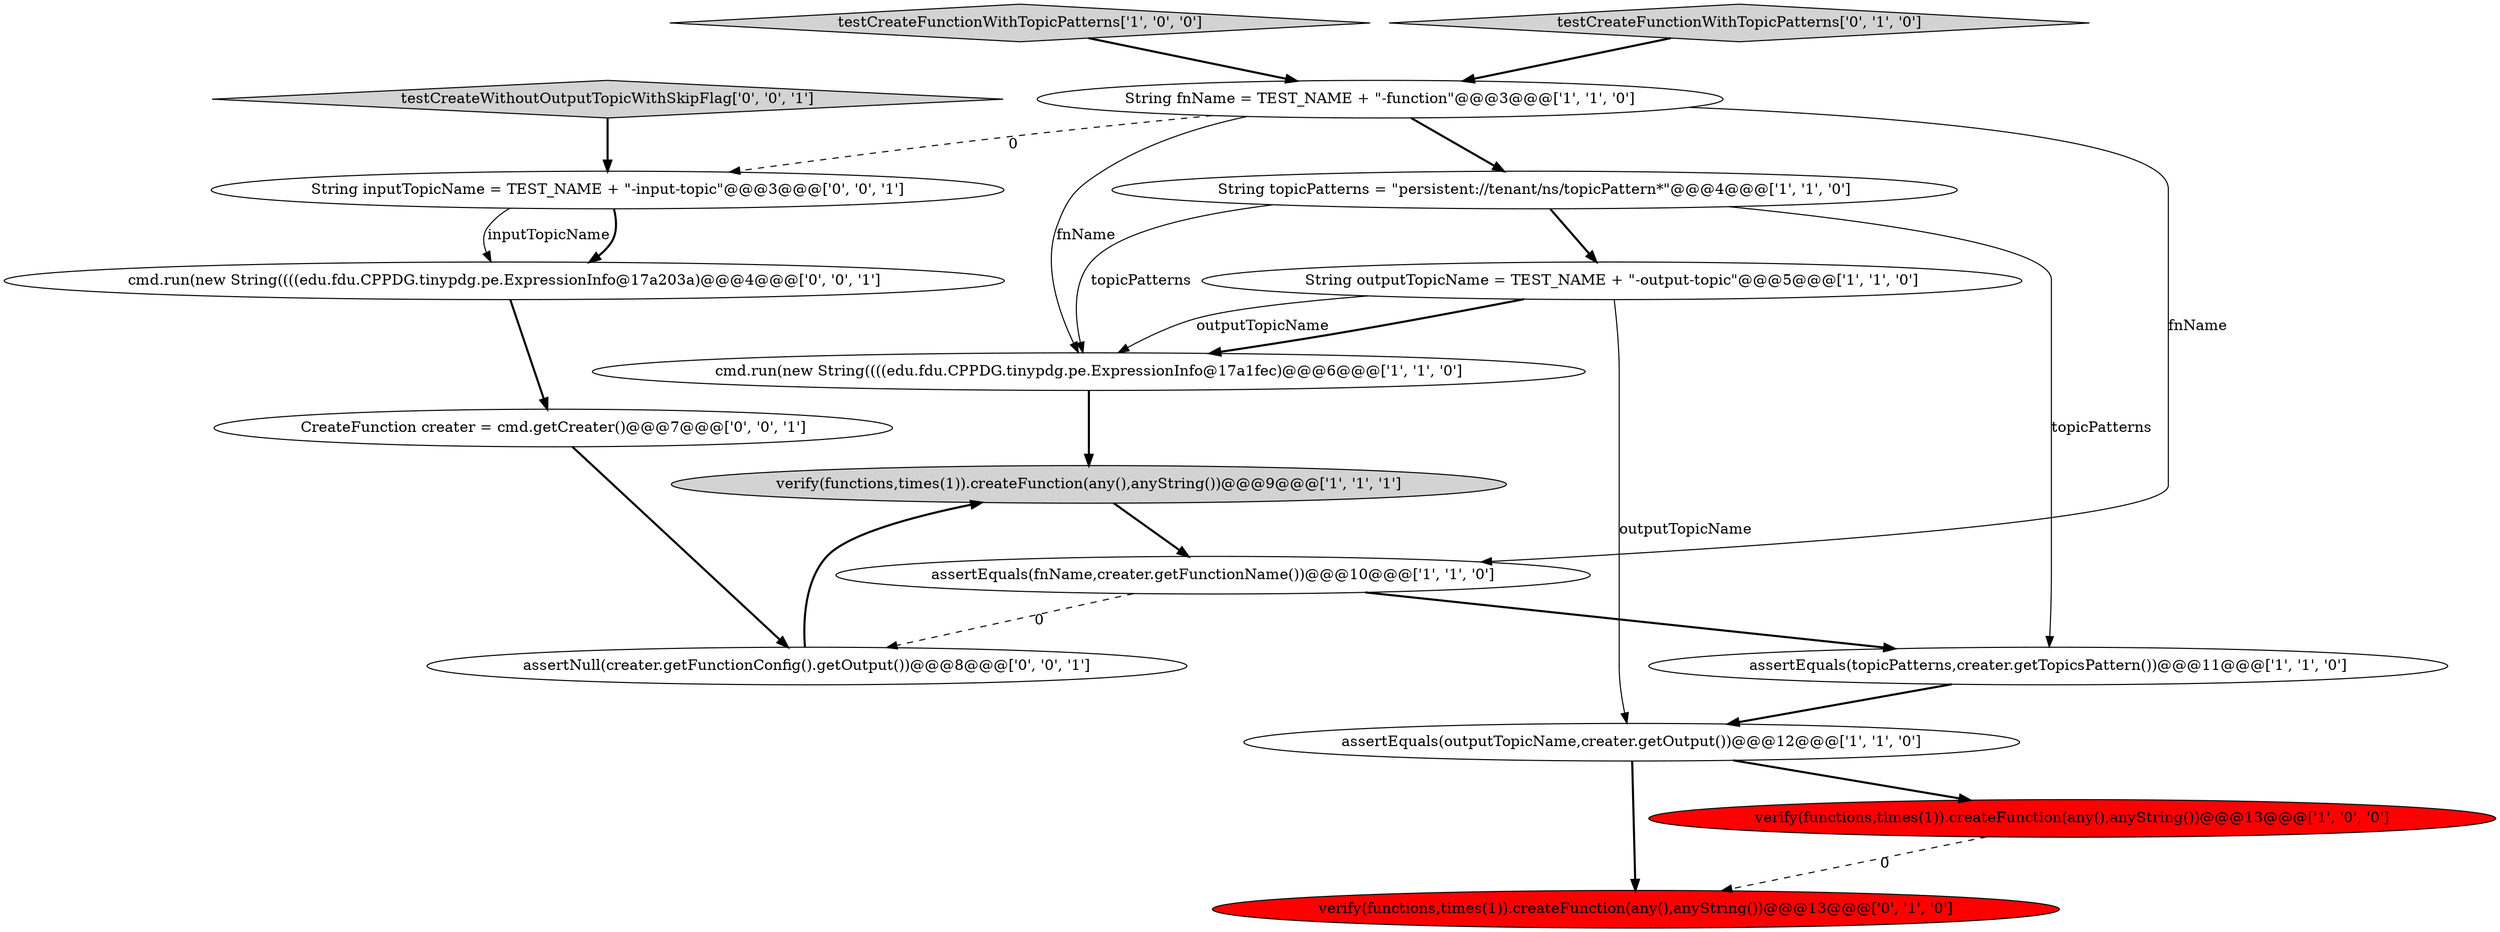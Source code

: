 digraph {
7 [style = filled, label = "testCreateFunctionWithTopicPatterns['1', '0', '0']", fillcolor = lightgray, shape = diamond image = "AAA0AAABBB1BBB"];
13 [style = filled, label = "assertNull(creater.getFunctionConfig().getOutput())@@@8@@@['0', '0', '1']", fillcolor = white, shape = ellipse image = "AAA0AAABBB3BBB"];
1 [style = filled, label = "String topicPatterns = \"persistent://tenant/ns/topicPattern*\"@@@4@@@['1', '1', '0']", fillcolor = white, shape = ellipse image = "AAA0AAABBB1BBB"];
11 [style = filled, label = "verify(functions,times(1)).createFunction(any(),anyString())@@@13@@@['0', '1', '0']", fillcolor = red, shape = ellipse image = "AAA1AAABBB2BBB"];
5 [style = filled, label = "assertEquals(outputTopicName,creater.getOutput())@@@12@@@['1', '1', '0']", fillcolor = white, shape = ellipse image = "AAA0AAABBB1BBB"];
6 [style = filled, label = "cmd.run(new String((((edu.fdu.CPPDG.tinypdg.pe.ExpressionInfo@17a1fec)@@@6@@@['1', '1', '0']", fillcolor = white, shape = ellipse image = "AAA0AAABBB1BBB"];
10 [style = filled, label = "testCreateFunctionWithTopicPatterns['0', '1', '0']", fillcolor = lightgray, shape = diamond image = "AAA0AAABBB2BBB"];
15 [style = filled, label = "cmd.run(new String((((edu.fdu.CPPDG.tinypdg.pe.ExpressionInfo@17a203a)@@@4@@@['0', '0', '1']", fillcolor = white, shape = ellipse image = "AAA0AAABBB3BBB"];
9 [style = filled, label = "verify(functions,times(1)).createFunction(any(),anyString())@@@13@@@['1', '0', '0']", fillcolor = red, shape = ellipse image = "AAA1AAABBB1BBB"];
12 [style = filled, label = "CreateFunction creater = cmd.getCreater()@@@7@@@['0', '0', '1']", fillcolor = white, shape = ellipse image = "AAA0AAABBB3BBB"];
4 [style = filled, label = "verify(functions,times(1)).createFunction(any(),anyString())@@@9@@@['1', '1', '1']", fillcolor = lightgray, shape = ellipse image = "AAA0AAABBB1BBB"];
0 [style = filled, label = "String fnName = TEST_NAME + \"-function\"@@@3@@@['1', '1', '0']", fillcolor = white, shape = ellipse image = "AAA0AAABBB1BBB"];
8 [style = filled, label = "String outputTopicName = TEST_NAME + \"-output-topic\"@@@5@@@['1', '1', '0']", fillcolor = white, shape = ellipse image = "AAA0AAABBB1BBB"];
2 [style = filled, label = "assertEquals(fnName,creater.getFunctionName())@@@10@@@['1', '1', '0']", fillcolor = white, shape = ellipse image = "AAA0AAABBB1BBB"];
14 [style = filled, label = "String inputTopicName = TEST_NAME + \"-input-topic\"@@@3@@@['0', '0', '1']", fillcolor = white, shape = ellipse image = "AAA0AAABBB3BBB"];
3 [style = filled, label = "assertEquals(topicPatterns,creater.getTopicsPattern())@@@11@@@['1', '1', '0']", fillcolor = white, shape = ellipse image = "AAA0AAABBB1BBB"];
16 [style = filled, label = "testCreateWithoutOutputTopicWithSkipFlag['0', '0', '1']", fillcolor = lightgray, shape = diamond image = "AAA0AAABBB3BBB"];
1->8 [style = bold, label=""];
5->9 [style = bold, label=""];
14->15 [style = solid, label="inputTopicName"];
2->3 [style = bold, label=""];
8->6 [style = bold, label=""];
7->0 [style = bold, label=""];
4->2 [style = bold, label=""];
0->2 [style = solid, label="fnName"];
0->14 [style = dashed, label="0"];
12->13 [style = bold, label=""];
6->4 [style = bold, label=""];
3->5 [style = bold, label=""];
0->6 [style = solid, label="fnName"];
1->3 [style = solid, label="topicPatterns"];
2->13 [style = dashed, label="0"];
0->1 [style = bold, label=""];
8->6 [style = solid, label="outputTopicName"];
10->0 [style = bold, label=""];
9->11 [style = dashed, label="0"];
16->14 [style = bold, label=""];
1->6 [style = solid, label="topicPatterns"];
14->15 [style = bold, label=""];
5->11 [style = bold, label=""];
15->12 [style = bold, label=""];
8->5 [style = solid, label="outputTopicName"];
13->4 [style = bold, label=""];
}
